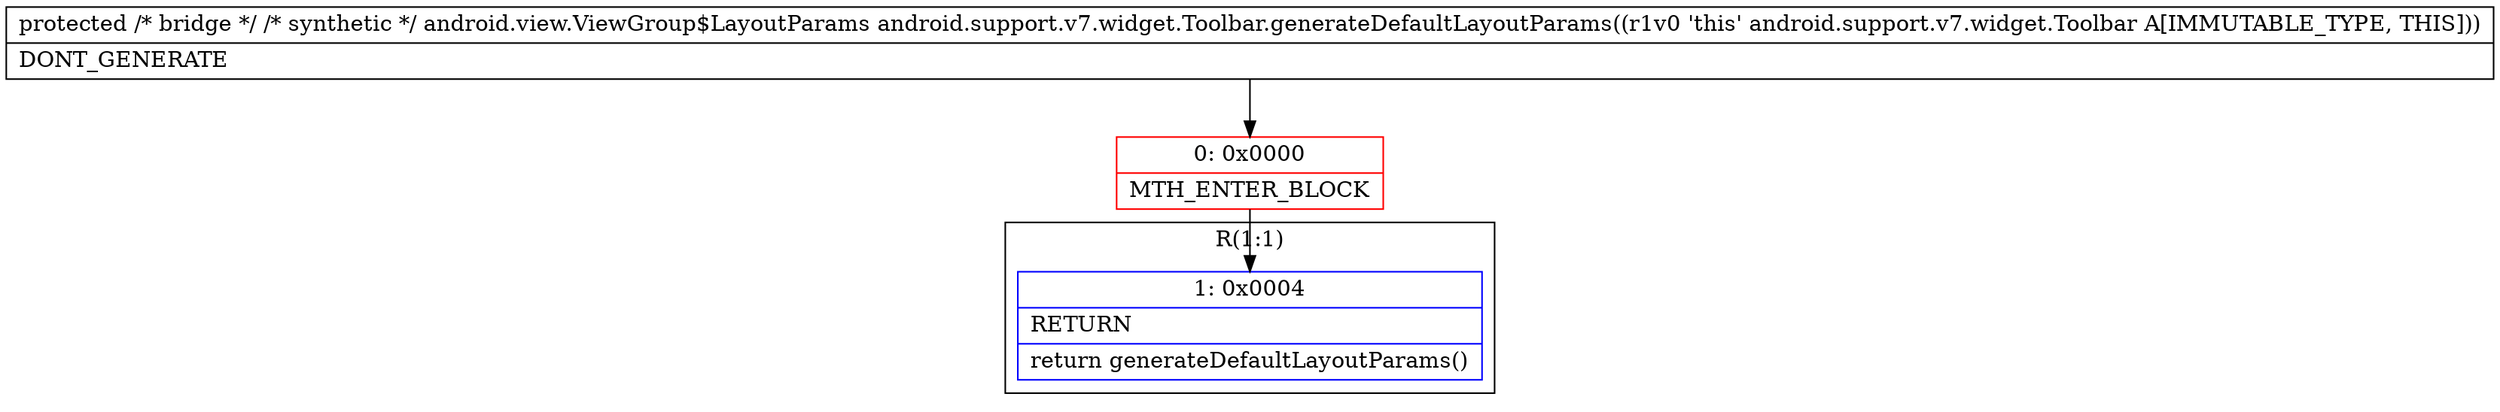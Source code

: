 digraph "CFG forandroid.support.v7.widget.Toolbar.generateDefaultLayoutParams()Landroid\/view\/ViewGroup$LayoutParams;" {
subgraph cluster_Region_1318074909 {
label = "R(1:1)";
node [shape=record,color=blue];
Node_1 [shape=record,label="{1\:\ 0x0004|RETURN\l|return generateDefaultLayoutParams()\l}"];
}
Node_0 [shape=record,color=red,label="{0\:\ 0x0000|MTH_ENTER_BLOCK\l}"];
MethodNode[shape=record,label="{protected \/* bridge *\/ \/* synthetic *\/ android.view.ViewGroup$LayoutParams android.support.v7.widget.Toolbar.generateDefaultLayoutParams((r1v0 'this' android.support.v7.widget.Toolbar A[IMMUTABLE_TYPE, THIS]))  | DONT_GENERATE\l}"];
MethodNode -> Node_0;
Node_0 -> Node_1;
}

